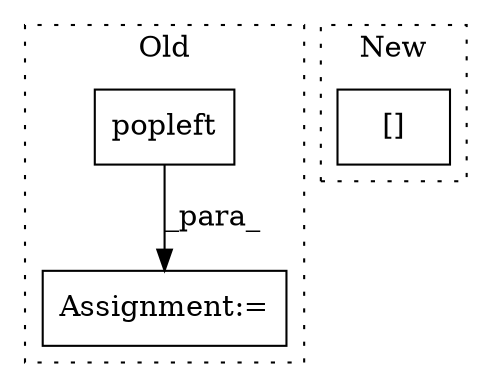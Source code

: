 digraph G {
subgraph cluster0 {
1 [label="popleft" a="32" s="1391" l="9" shape="box"];
3 [label="Assignment:=" a="7" s="1383" l="1" shape="box"];
label = "Old";
style="dotted";
}
subgraph cluster1 {
2 [label="[]" a="2" s="1135,1167" l="7,1" shape="box"];
label = "New";
style="dotted";
}
1 -> 3 [label="_para_"];
}